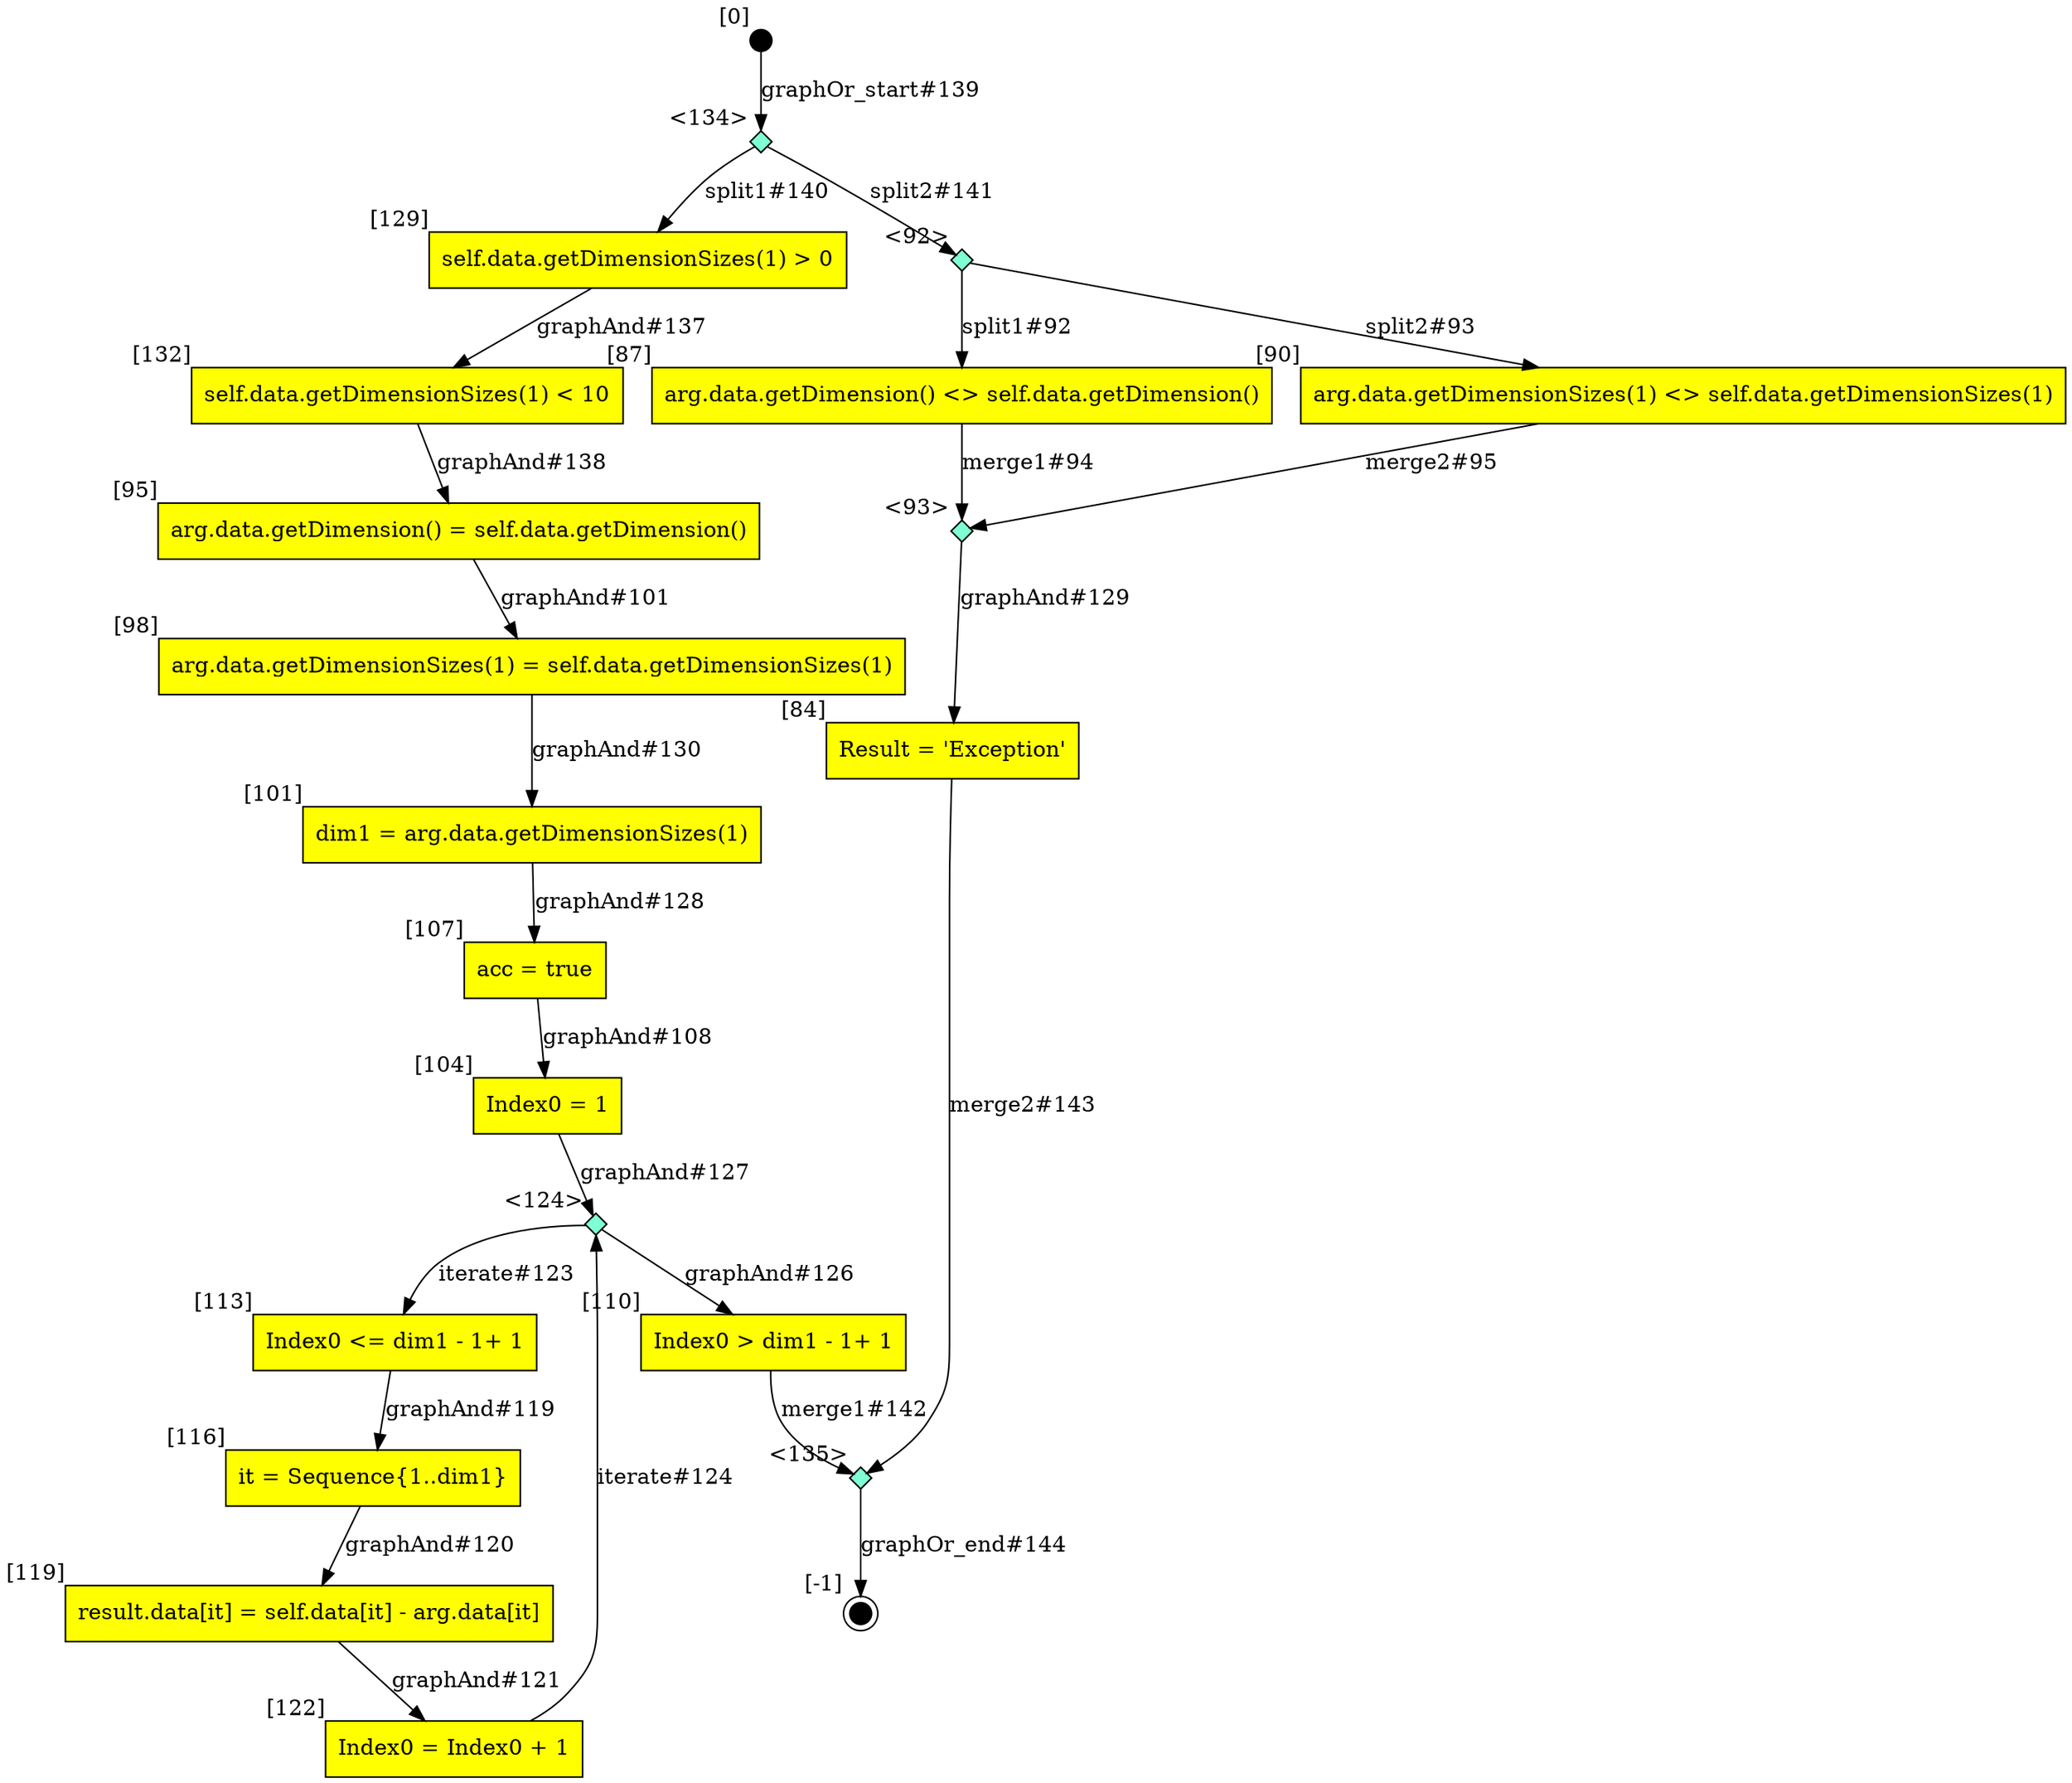 digraph CLG {
  128 [style=filled, fillcolor=black, shape="circle", label="", fixedsize=true, width=.2, height=.2, xlabel="[0]"];
  129 [shape="box", label="self.data.getDimensionSizes(1) > 0", style=filled, fillcolor=yellow, xlabel="[129]"];
  98 [shape="box", label="arg.data.getDimensionSizes(1) = self.data.getDimensionSizes(1)", style=filled, fillcolor=yellow, xlabel="[98]"];
  132 [shape="box", label="self.data.getDimensionSizes(1) < 10", style=filled, fillcolor=yellow, xlabel="[132]"];
  101 [shape="box", label="dim1 = arg.data.getDimensionSizes(1)", style=filled, fillcolor=yellow, xlabel="[101]"];
  134 [shape="diamond", label="", xlabel="<134>", style=filled, fillcolor=aquamarine, fixedsize=true, width=.2, height=.2];
  135 [shape="diamond", label="", xlabel="<135>", style=filled, fillcolor=aquamarine, fixedsize=true, width=.2, height=.2];
  104 [shape="box", label="Index0 = 1", style=filled, fillcolor=yellow, xlabel="[104]"];
  107 [shape="box", label="acc = true", style=filled, fillcolor=yellow, xlabel="[107]"];
  110 [shape="box", label="Index0 > dim1 - 1+ 1", style=filled, fillcolor=yellow, xlabel="[110]"];
  113 [shape="box", label="Index0 <= dim1 - 1+ 1", style=filled, fillcolor=yellow, xlabel="[113]"];
  116 [shape="box", label="it = Sequence{1..dim1}", style=filled, fillcolor=yellow, xlabel="[116]"];
  84 [shape="box", label="Result = 'Exception'", style=filled, fillcolor=yellow, xlabel="[84]"];
  85 [style=filled, fillcolor=black, shape="doublecircle", label="", fixedsize=true, width=.2, height=.2, xlabel="[-1]"];
  119 [shape="box", label="result.data[it] = self.data[it] - arg.data[it]", style=filled, fillcolor=yellow, xlabel="[119]"];
  87 [shape="box", label="arg.data.getDimension() <> self.data.getDimension()", style=filled, fillcolor=yellow, xlabel="[87]"];
  122 [shape="box", label="Index0 = Index0 + 1", style=filled, fillcolor=yellow, xlabel="[122]"];
  90 [shape="box", label="arg.data.getDimensionSizes(1) <> self.data.getDimensionSizes(1)", style=filled, fillcolor=yellow, xlabel="[90]"];
  124 [shape="diamond", label="", xlabel="<124>", style=filled, fillcolor=aquamarine, fixedsize=true, width=.2, height=.2];
  92 [shape="diamond", label="", xlabel="<92>", style=filled, fillcolor=aquamarine, fixedsize=true, width=.2, height=.2];
  93 [shape="diamond", label="", xlabel="<93>", style=filled, fillcolor=aquamarine, fixedsize=true, width=.2, height=.2];
  95 [shape="box", label="arg.data.getDimension() = self.data.getDimension()", style=filled, fillcolor=yellow, xlabel="[95]"];
  101 -> 107[label="graphAnd#128"];
  93 -> 84[label="graphAnd#129"];
  98 -> 101[label="graphAnd#130"];
  129 -> 132[label="graphAnd#137"];
  132 -> 95[label="graphAnd#138"];
  128 -> 134[label="graphOr_start#139"];
  134 -> 129[label="split1#140"];
  134 -> 92[label="split2#141"];
  110 -> 135[label="merge1#142"];
  84 -> 135[label="merge2#143"];
  135 -> 85[label="graphOr_end#144"];
  92 -> 87[label="split1#92"];
  92 -> 90[label="split2#93"];
  87 -> 93[label="merge1#94"];
  90 -> 93[label="merge2#95"];
  95 -> 98[label="graphAnd#101"];
  107 -> 104[label="graphAnd#108"];
  113 -> 116[label="graphAnd#119"];
  116 -> 119[label="graphAnd#120"];
  119 -> 122[label="graphAnd#121"];
  124 -> 113[label="iterate#123"];
  122 -> 124[label="iterate#124"];
  124 -> 110[label="graphAnd#126"];
  104 -> 124[label="graphAnd#127"];
}
